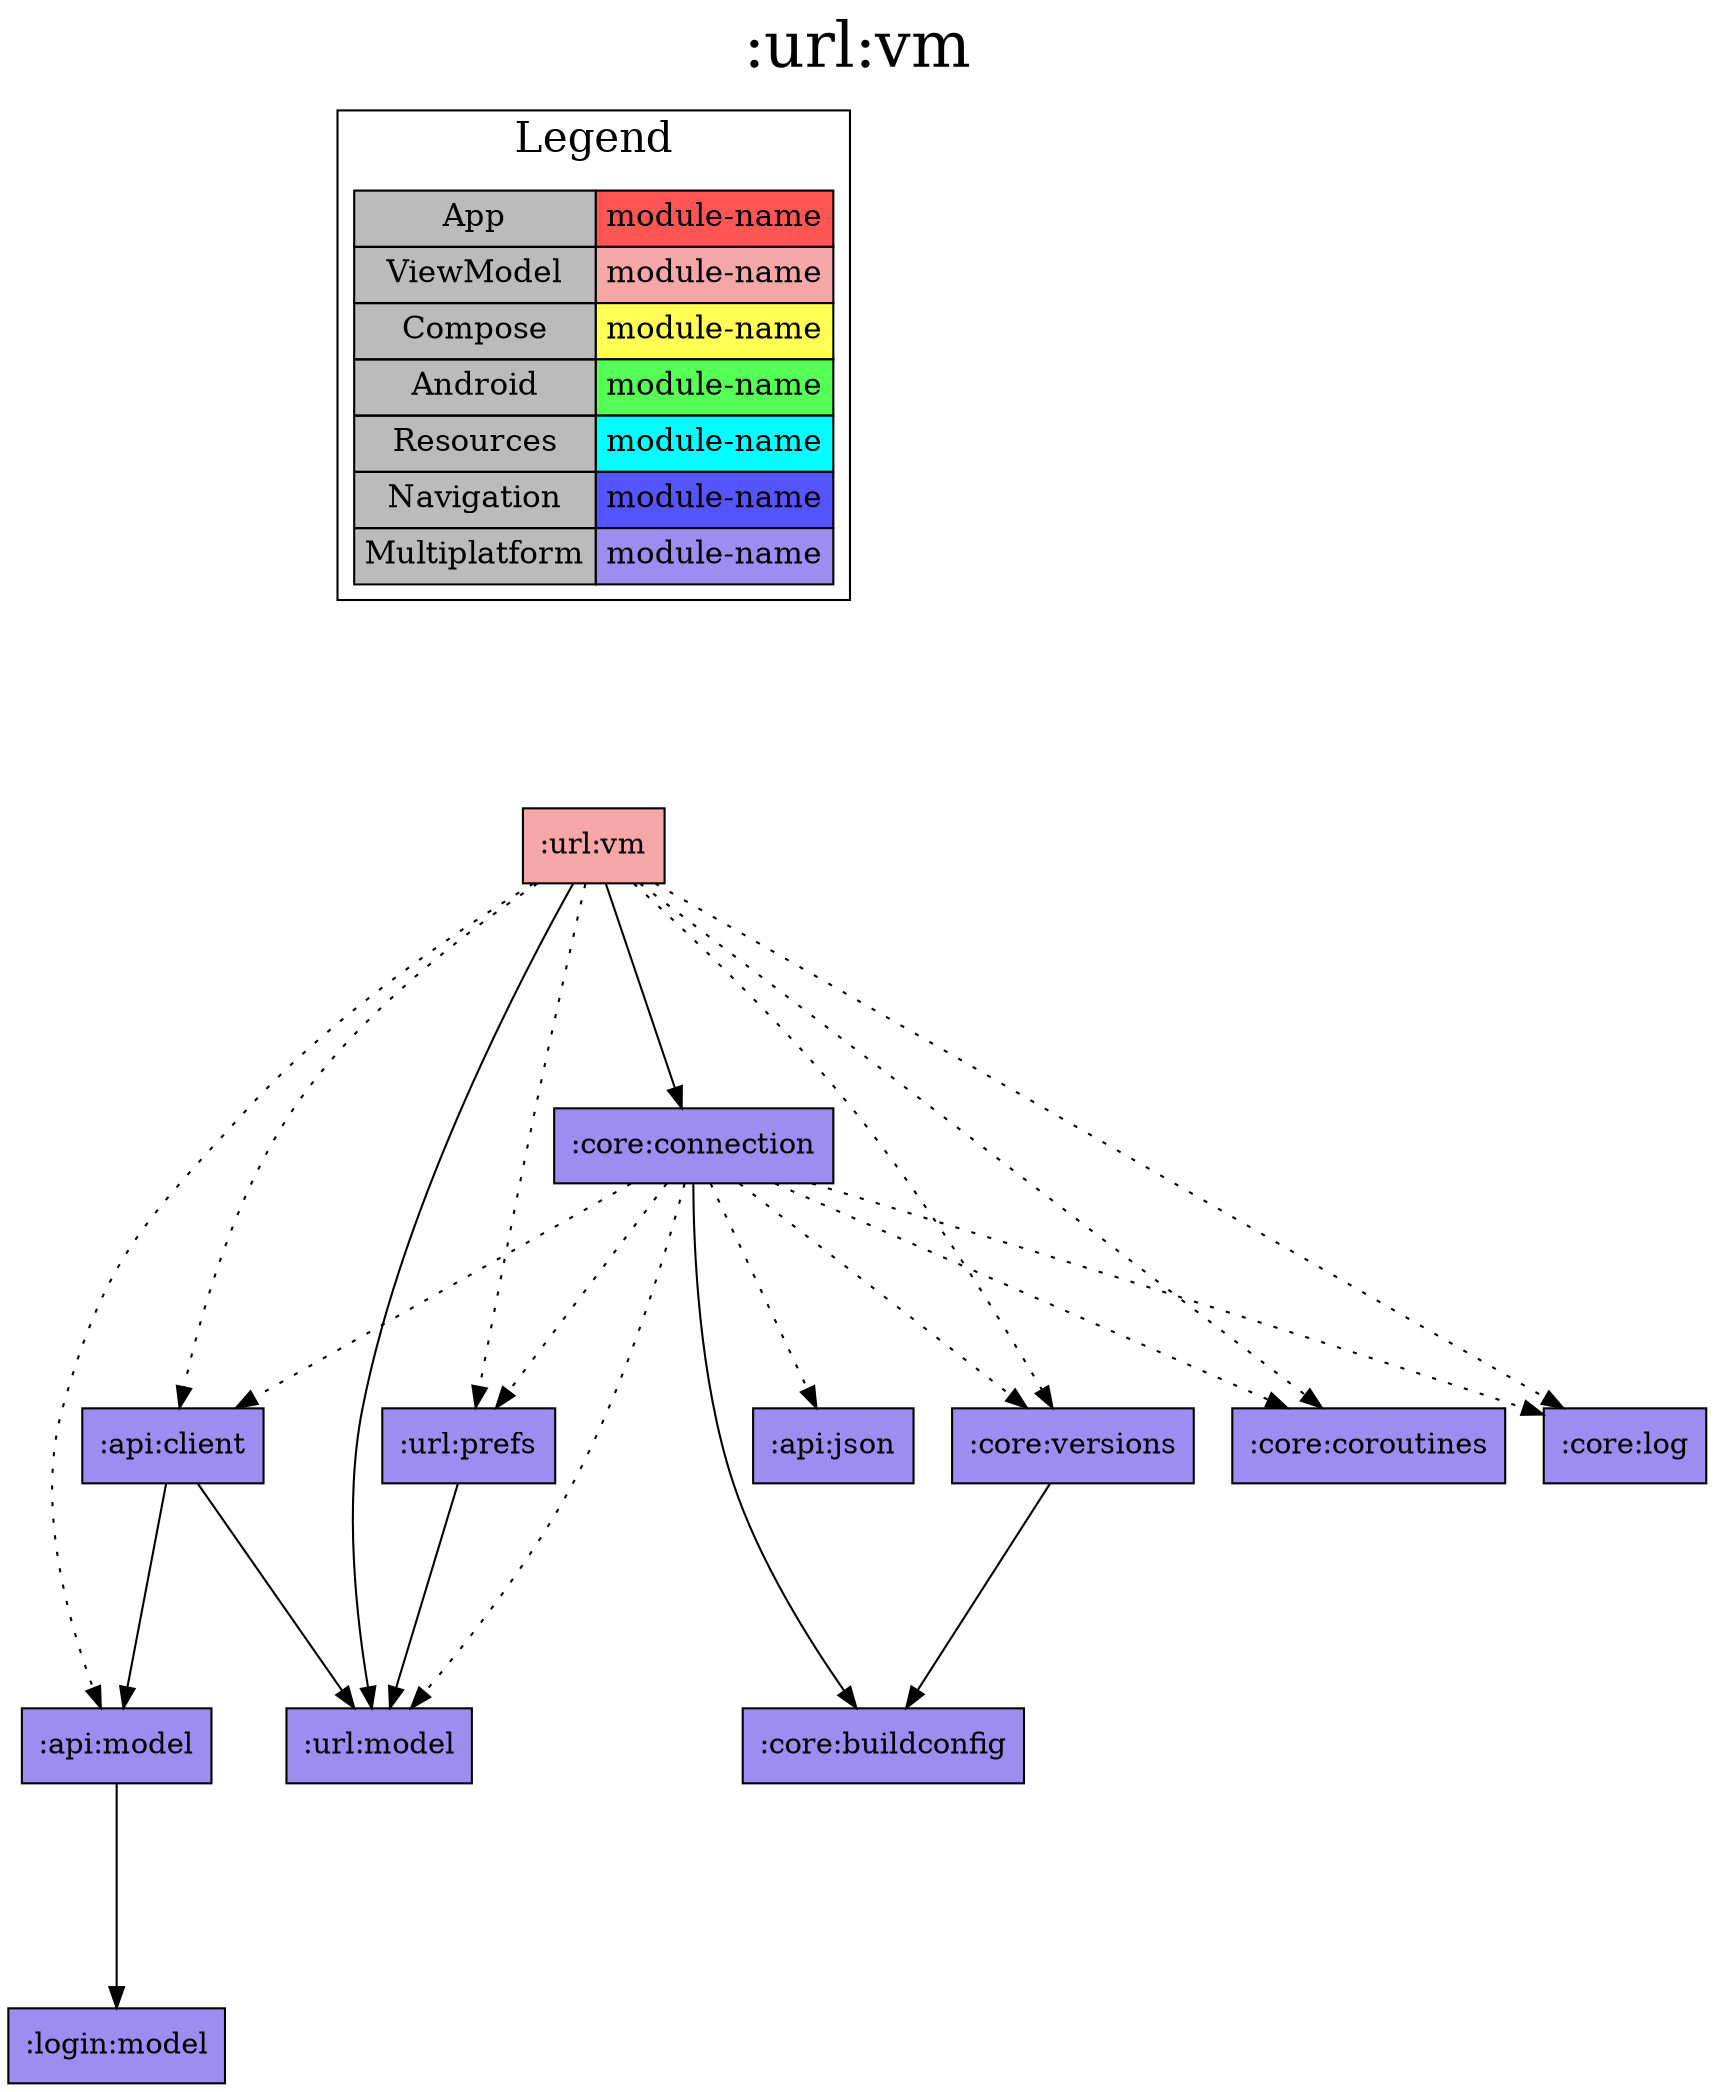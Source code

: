 digraph {
edge ["dir"="forward"]
graph ["dpi"="100","label"=":url:vm","labelloc"="t","fontsize"="30","ranksep"="1.5","rankdir"="TB"]
node ["style"="filled"]
":url:vm" ["fillcolor"="#F5A6A6","shape"="box"]
":core:connection" ["fillcolor"="#9D8DF1","shape"="box"]
":core:buildconfig" ["fillcolor"="#9D8DF1","shape"="box"]
":api:client" ["fillcolor"="#9D8DF1","shape"="box"]
":api:model" ["fillcolor"="#9D8DF1","shape"="box"]
":login:model" ["fillcolor"="#9D8DF1","shape"="box"]
":url:model" ["fillcolor"="#9D8DF1","shape"="box"]
":api:json" ["fillcolor"="#9D8DF1","shape"="box"]
":core:coroutines" ["fillcolor"="#9D8DF1","shape"="box"]
":core:log" ["fillcolor"="#9D8DF1","shape"="box"]
":core:versions" ["fillcolor"="#9D8DF1","shape"="box"]
":url:prefs" ["fillcolor"="#9D8DF1","shape"="box"]
{
edge ["dir"="none"]
graph ["rank"="same"]
}
":url:vm" -> ":core:connection"
":url:vm" -> ":url:model"
":url:vm" -> ":api:client" ["style"="dotted"]
":url:vm" -> ":api:model" ["style"="dotted"]
":url:vm" -> ":core:coroutines" ["style"="dotted"]
":url:vm" -> ":core:log" ["style"="dotted"]
":url:vm" -> ":core:versions" ["style"="dotted"]
":url:vm" -> ":url:prefs" ["style"="dotted"]
":core:connection" -> ":core:buildconfig"
":core:connection" -> ":api:client" ["style"="dotted"]
":core:connection" -> ":api:json" ["style"="dotted"]
":core:connection" -> ":core:coroutines" ["style"="dotted"]
":core:connection" -> ":core:log" ["style"="dotted"]
":core:connection" -> ":core:versions" ["style"="dotted"]
":core:connection" -> ":url:model" ["style"="dotted"]
":core:connection" -> ":url:prefs" ["style"="dotted"]
":api:client" -> ":api:model"
":api:client" -> ":url:model"
":api:model" -> ":login:model"
":core:versions" -> ":core:buildconfig"
":url:prefs" -> ":url:model"
subgraph "cluster_legend" {
edge ["dir"="none"]
graph ["label"="Legend","fontsize"="20"]
"Legend" ["style"="filled","fillcolor"="#bbbbbb","shape"="none","margin"="0","fontsize"="15","label"=<
<TABLE BORDER="0" CELLBORDER="1" CELLSPACING="0" CELLPADDING="4">
<TR><TD>App</TD><TD BGCOLOR="#FF5555">module-name</TD></TR>
<TR><TD>ViewModel</TD><TD BGCOLOR="#F5A6A6">module-name</TD></TR>
<TR><TD>Compose</TD><TD BGCOLOR="#FFFF55">module-name</TD></TR>
<TR><TD>Android</TD><TD BGCOLOR="#55FF55">module-name</TD></TR>
<TR><TD>Resources</TD><TD BGCOLOR="#00FFFF">module-name</TD></TR>
<TR><TD>Navigation</TD><TD BGCOLOR="#5555FF">module-name</TD></TR>
<TR><TD>Multiplatform</TD><TD BGCOLOR="#9D8DF1">module-name</TD></TR>
</TABLE>
>]
} -> ":url:vm" ["style"="invis"]
}